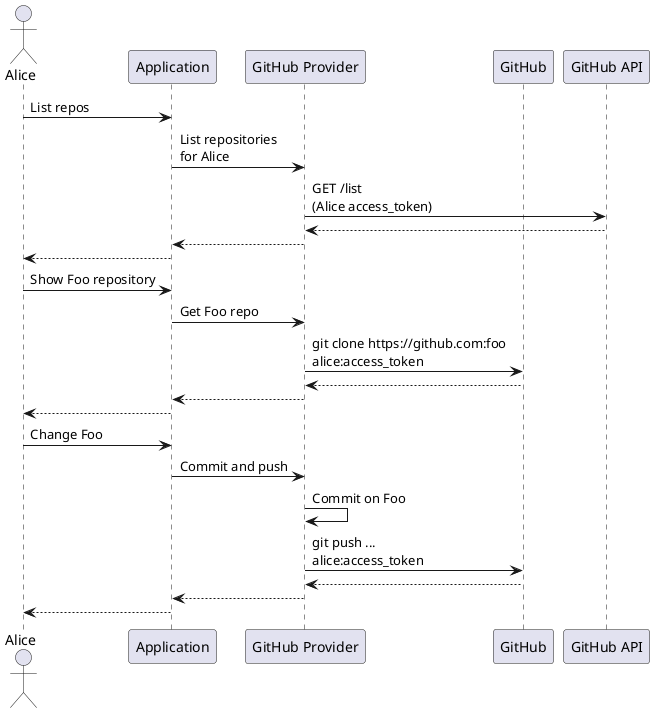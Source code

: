 @startuml
actor Alice as usr
participant Application as app
participant "GitHub Provider" as prov
participant "GitHub" as github
participant "GitHub API" as api

usr -> app: List repos
app -> prov: List repositories\nfor Alice
prov -> api: GET /list\n(Alice access_token)
api --> prov:
prov --> app:
app --> usr:

usr -> app: Show Foo repository
app -> prov: Get Foo repo
prov -> github: git clone https://github.com:foo\nalice:access_token
github --> prov
prov --> app:
app --> usr:

usr -> app: Change Foo
app -> prov: Commit and push
prov -> prov: Commit on Foo
prov -> github: git push ...\nalice:access_token
github --> prov
prov --> app
app --> usr

@enduml